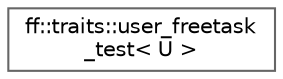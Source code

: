 digraph "类继承关系图"
{
 // LATEX_PDF_SIZE
  bgcolor="transparent";
  edge [fontname=Helvetica,fontsize=10,labelfontname=Helvetica,labelfontsize=10];
  node [fontname=Helvetica,fontsize=10,shape=box,height=0.2,width=0.4];
  rankdir="LR";
  Node0 [id="Node000000",label="ff::traits::user_freetask\l_test\< U \>",height=0.2,width=0.4,color="grey40", fillcolor="white", style="filled",URL="$structff_1_1traits_1_1user__freetask__test.html",tooltip=" "];
}
